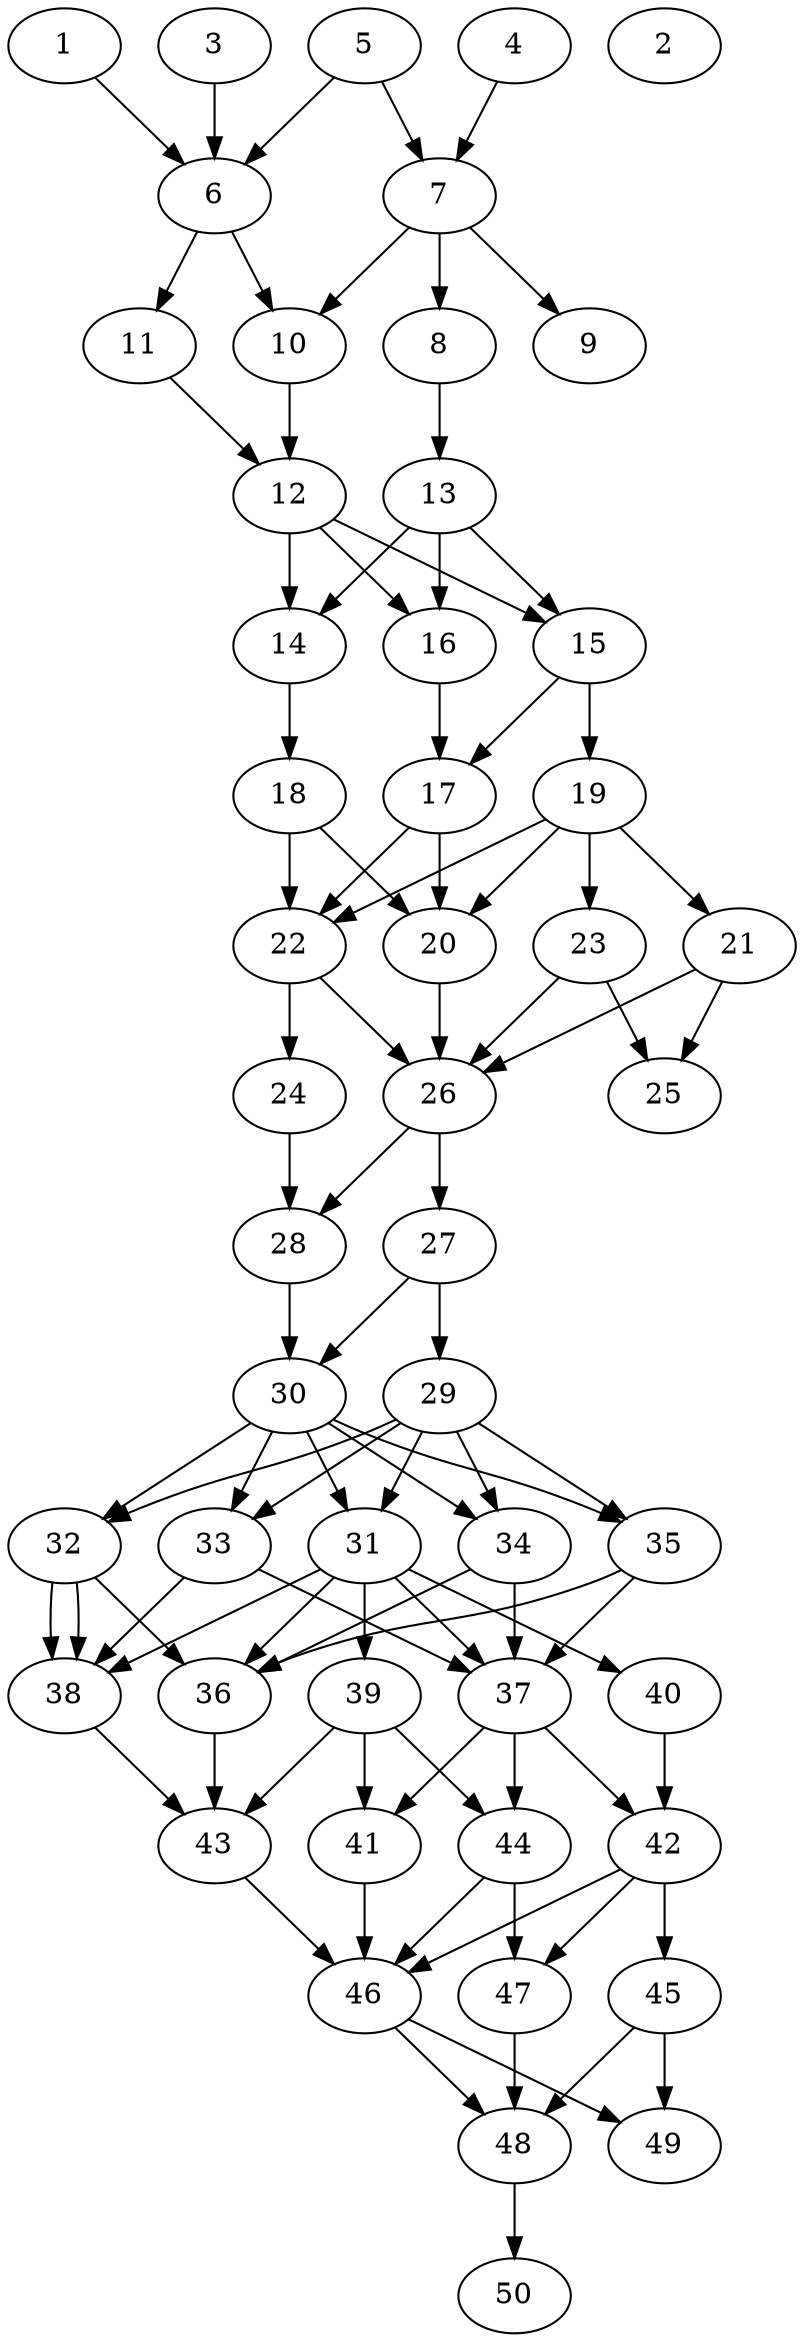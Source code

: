 // DAG automatically generated by daggen at Tue Aug  6 16:32:29 2019
// ./daggen --dot -n 50 --ccr 0.4 --fat 0.4 --regular 0.5 --density 0.8 --mindata 5242880 --maxdata 52428800 
digraph G {
  1 [size="96212480", alpha="0.11", expect_size="38484992"] 
  1 -> 6 [size ="38484992"]
  2 [size="96181760", alpha="0.09", expect_size="38472704"] 
  3 [size="67105280", alpha="0.05", expect_size="26842112"] 
  3 -> 6 [size ="26842112"]
  4 [size="61391360", alpha="0.13", expect_size="24556544"] 
  4 -> 7 [size ="24556544"]
  5 [size="58652160", alpha="0.17", expect_size="23460864"] 
  5 -> 6 [size ="23460864"]
  5 -> 7 [size ="23460864"]
  6 [size="43901440", alpha="0.08", expect_size="17560576"] 
  6 -> 10 [size ="17560576"]
  6 -> 11 [size ="17560576"]
  7 [size="60487680", alpha="0.17", expect_size="24195072"] 
  7 -> 8 [size ="24195072"]
  7 -> 9 [size ="24195072"]
  7 -> 10 [size ="24195072"]
  8 [size="128366080", alpha="0.20", expect_size="51346432"] 
  8 -> 13 [size ="51346432"]
  9 [size="31528960", alpha="0.20", expect_size="12611584"] 
  10 [size="104401920", alpha="0.03", expect_size="41760768"] 
  10 -> 12 [size ="41760768"]
  11 [size="89584640", alpha="0.11", expect_size="35833856"] 
  11 -> 12 [size ="35833856"]
  12 [size="33889280", alpha="0.05", expect_size="13555712"] 
  12 -> 14 [size ="13555712"]
  12 -> 15 [size ="13555712"]
  12 -> 16 [size ="13555712"]
  13 [size="85294080", alpha="0.03", expect_size="34117632"] 
  13 -> 14 [size ="34117632"]
  13 -> 15 [size ="34117632"]
  13 -> 16 [size ="34117632"]
  14 [size="117306880", alpha="0.03", expect_size="46922752"] 
  14 -> 18 [size ="46922752"]
  15 [size="74106880", alpha="0.03", expect_size="29642752"] 
  15 -> 17 [size ="29642752"]
  15 -> 19 [size ="29642752"]
  16 [size="58941440", alpha="0.06", expect_size="23576576"] 
  16 -> 17 [size ="23576576"]
  17 [size="104568320", alpha="0.18", expect_size="41827328"] 
  17 -> 20 [size ="41827328"]
  17 -> 22 [size ="41827328"]
  18 [size="85132800", alpha="0.18", expect_size="34053120"] 
  18 -> 20 [size ="34053120"]
  18 -> 22 [size ="34053120"]
  19 [size="84264960", alpha="0.14", expect_size="33705984"] 
  19 -> 20 [size ="33705984"]
  19 -> 21 [size ="33705984"]
  19 -> 22 [size ="33705984"]
  19 -> 23 [size ="33705984"]
  20 [size="82275840", alpha="0.16", expect_size="32910336"] 
  20 -> 26 [size ="32910336"]
  21 [size="98590720", alpha="0.13", expect_size="39436288"] 
  21 -> 25 [size ="39436288"]
  21 -> 26 [size ="39436288"]
  22 [size="43630080", alpha="0.03", expect_size="17452032"] 
  22 -> 24 [size ="17452032"]
  22 -> 26 [size ="17452032"]
  23 [size="70535680", alpha="0.03", expect_size="28214272"] 
  23 -> 25 [size ="28214272"]
  23 -> 26 [size ="28214272"]
  24 [size="87034880", alpha="0.11", expect_size="34813952"] 
  24 -> 28 [size ="34813952"]
  25 [size="103201280", alpha="0.07", expect_size="41280512"] 
  26 [size="118213120", alpha="0.08", expect_size="47285248"] 
  26 -> 27 [size ="47285248"]
  26 -> 28 [size ="47285248"]
  27 [size="36523520", alpha="0.16", expect_size="14609408"] 
  27 -> 29 [size ="14609408"]
  27 -> 30 [size ="14609408"]
  28 [size="27379200", alpha="0.05", expect_size="10951680"] 
  28 -> 30 [size ="10951680"]
  29 [size="14264320", alpha="0.17", expect_size="5705728"] 
  29 -> 31 [size ="5705728"]
  29 -> 32 [size ="5705728"]
  29 -> 33 [size ="5705728"]
  29 -> 34 [size ="5705728"]
  29 -> 35 [size ="5705728"]
  30 [size="94105600", alpha="0.04", expect_size="37642240"] 
  30 -> 31 [size ="37642240"]
  30 -> 32 [size ="37642240"]
  30 -> 33 [size ="37642240"]
  30 -> 34 [size ="37642240"]
  30 -> 35 [size ="37642240"]
  31 [size="70471680", alpha="0.04", expect_size="28188672"] 
  31 -> 36 [size ="28188672"]
  31 -> 37 [size ="28188672"]
  31 -> 38 [size ="28188672"]
  31 -> 39 [size ="28188672"]
  31 -> 40 [size ="28188672"]
  32 [size="26467840", alpha="0.07", expect_size="10587136"] 
  32 -> 36 [size ="10587136"]
  32 -> 38 [size ="10587136"]
  32 -> 38 [size ="10587136"]
  33 [size="45173760", alpha="0.03", expect_size="18069504"] 
  33 -> 37 [size ="18069504"]
  33 -> 38 [size ="18069504"]
  34 [size="62617600", alpha="0.17", expect_size="25047040"] 
  34 -> 36 [size ="25047040"]
  34 -> 37 [size ="25047040"]
  35 [size="127091200", alpha="0.00", expect_size="50836480"] 
  35 -> 36 [size ="50836480"]
  35 -> 37 [size ="50836480"]
  36 [size="48209920", alpha="0.12", expect_size="19283968"] 
  36 -> 43 [size ="19283968"]
  37 [size="92697600", alpha="0.19", expect_size="37079040"] 
  37 -> 41 [size ="37079040"]
  37 -> 42 [size ="37079040"]
  37 -> 44 [size ="37079040"]
  38 [size="72010240", alpha="0.19", expect_size="28804096"] 
  38 -> 43 [size ="28804096"]
  39 [size="101401600", alpha="0.10", expect_size="40560640"] 
  39 -> 41 [size ="40560640"]
  39 -> 43 [size ="40560640"]
  39 -> 44 [size ="40560640"]
  40 [size="81333760", alpha="0.13", expect_size="32533504"] 
  40 -> 42 [size ="32533504"]
  41 [size="103104000", alpha="0.11", expect_size="41241600"] 
  41 -> 46 [size ="41241600"]
  42 [size="125222400", alpha="0.13", expect_size="50088960"] 
  42 -> 45 [size ="50088960"]
  42 -> 46 [size ="50088960"]
  42 -> 47 [size ="50088960"]
  43 [size="50508800", alpha="0.06", expect_size="20203520"] 
  43 -> 46 [size ="20203520"]
  44 [size="69117440", alpha="0.11", expect_size="27646976"] 
  44 -> 46 [size ="27646976"]
  44 -> 47 [size ="27646976"]
  45 [size="49318400", alpha="0.11", expect_size="19727360"] 
  45 -> 48 [size ="19727360"]
  45 -> 49 [size ="19727360"]
  46 [size="52116480", alpha="0.09", expect_size="20846592"] 
  46 -> 48 [size ="20846592"]
  46 -> 49 [size ="20846592"]
  47 [size="123345920", alpha="0.12", expect_size="49338368"] 
  47 -> 48 [size ="49338368"]
  48 [size="118538240", alpha="0.16", expect_size="47415296"] 
  48 -> 50 [size ="47415296"]
  49 [size="109721600", alpha="0.01", expect_size="43888640"] 
  50 [size="50088960", alpha="0.19", expect_size="20035584"] 
}
